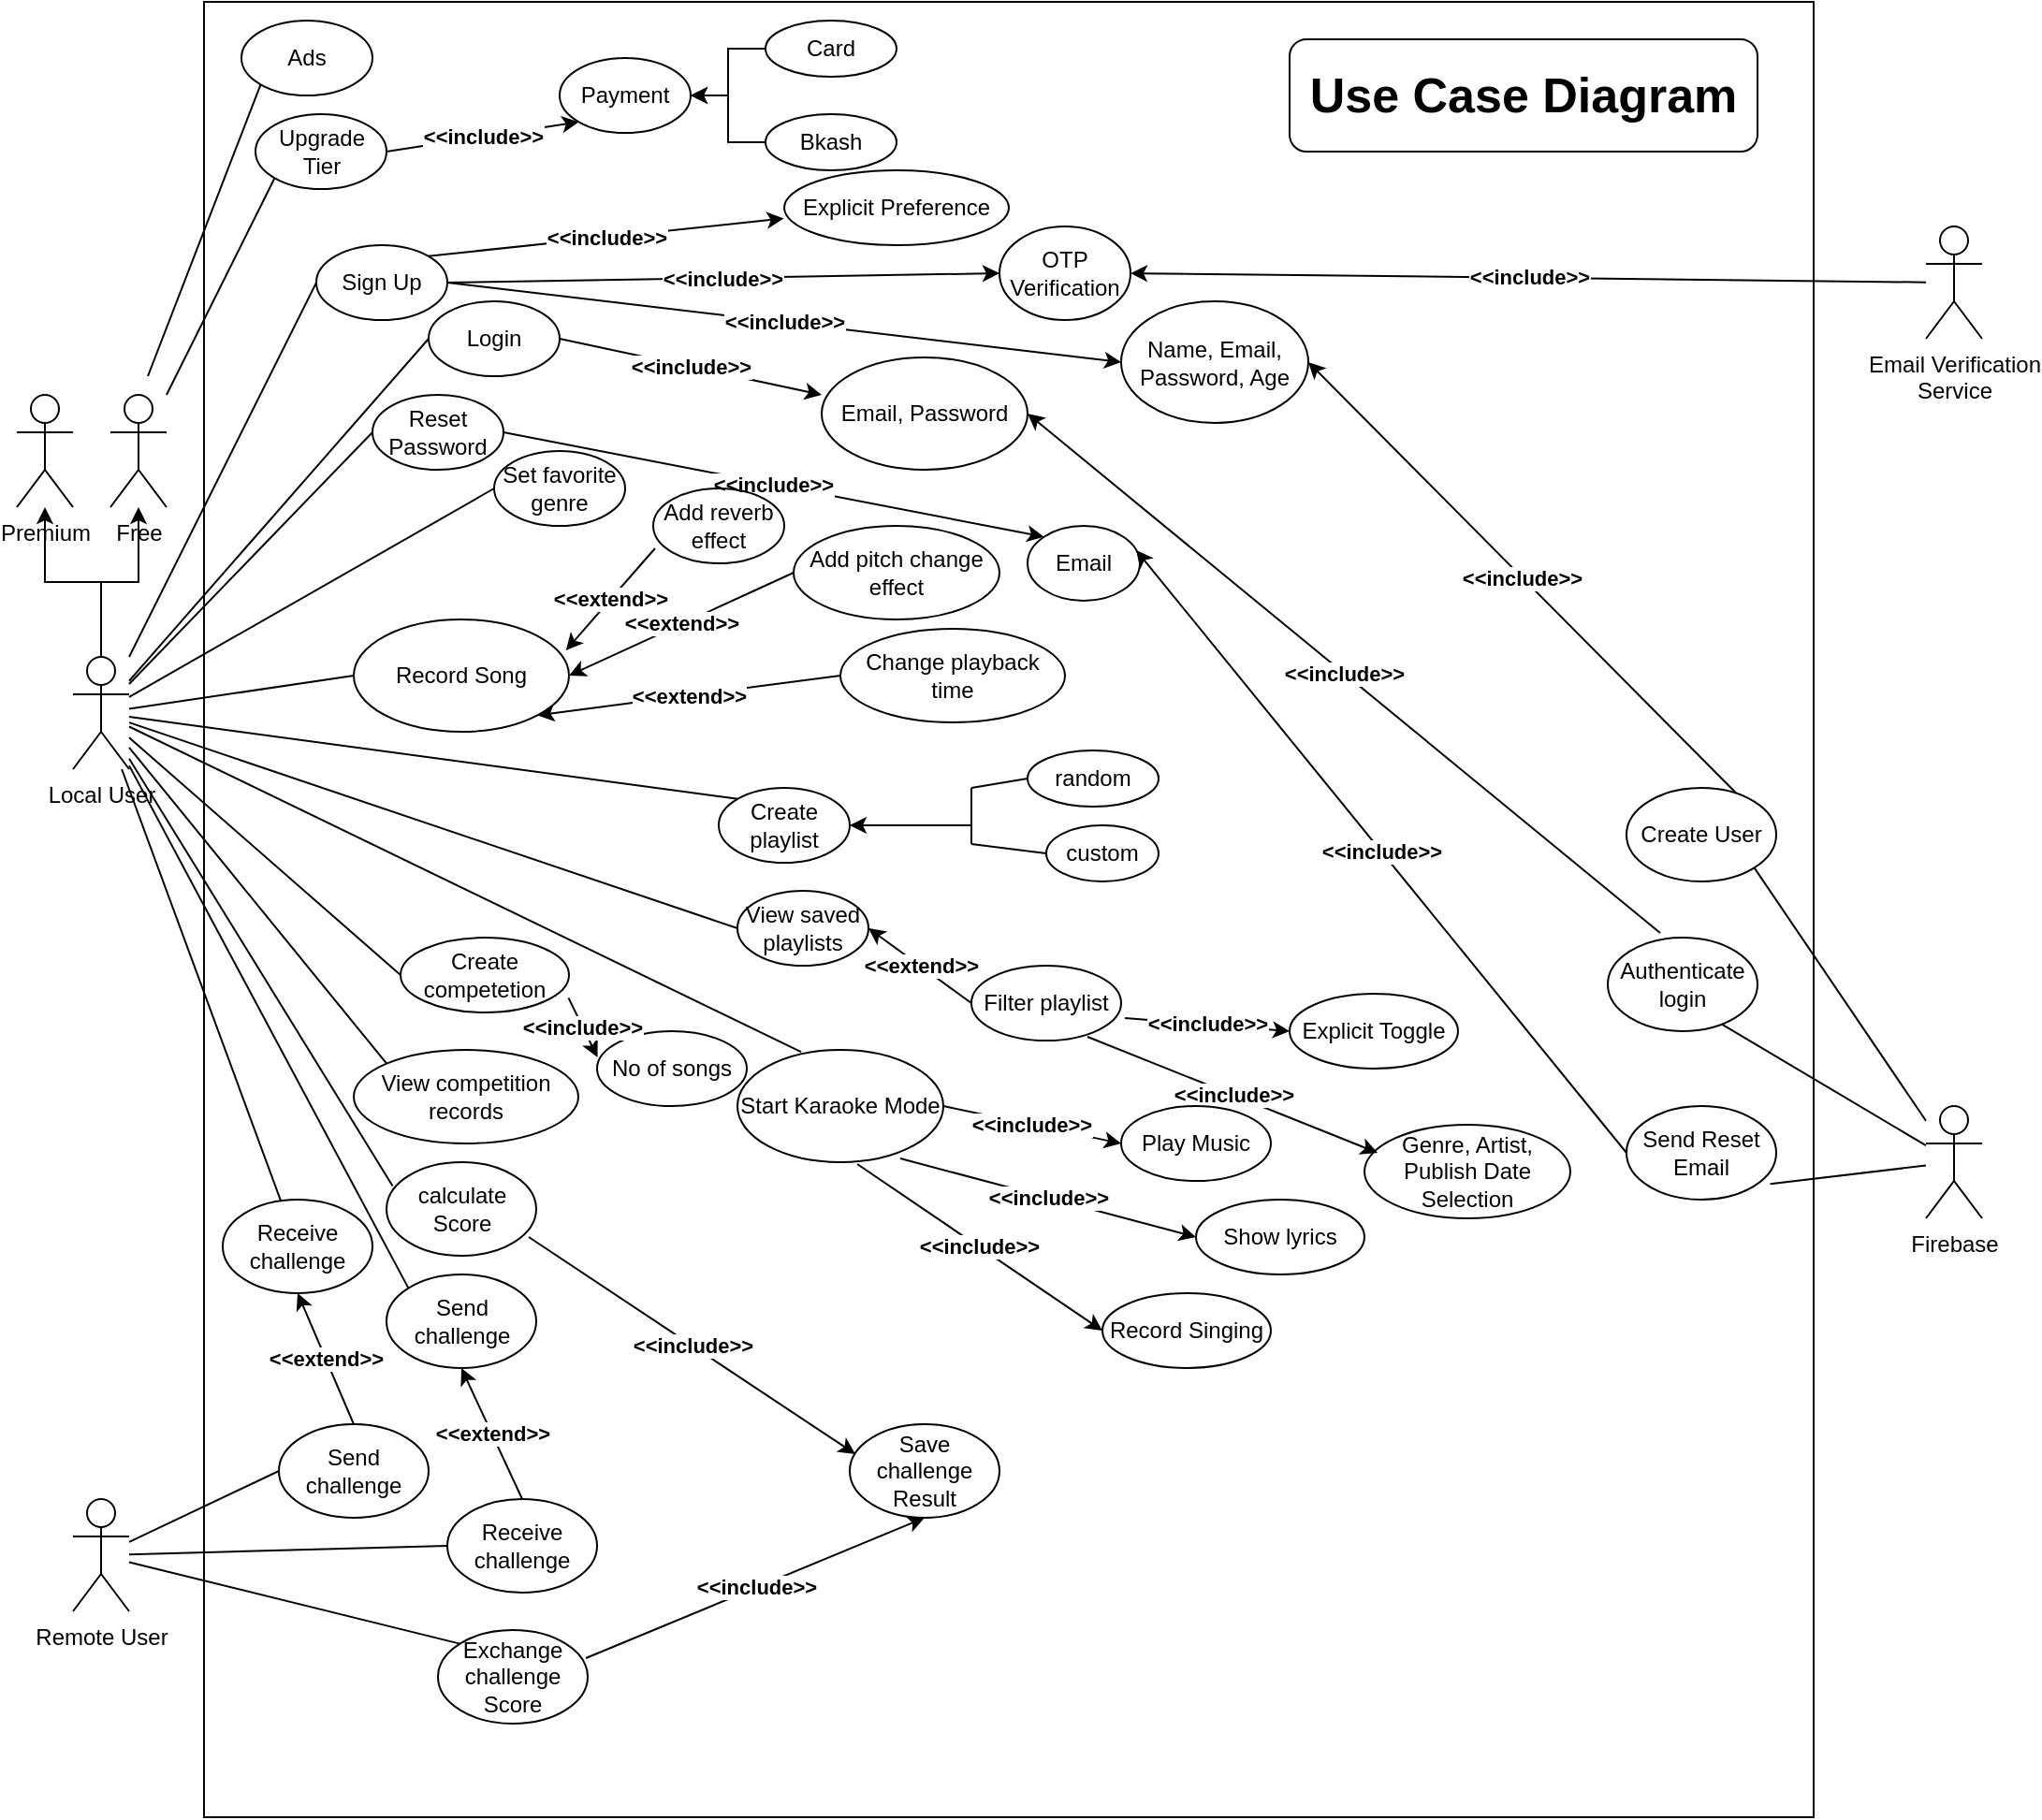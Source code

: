 <mxfile version="21.0.6" type="github">
  <diagram id="2ZfzH0S7zcMxqfZ5n5ro" name="Page-1">
    <mxGraphModel dx="2017" dy="1116" grid="1" gridSize="10" guides="1" tooltips="1" connect="1" arrows="1" fold="1" page="1" pageScale="1" pageWidth="1100" pageHeight="1100" math="0" shadow="0">
      <root>
        <mxCell id="0" />
        <mxCell id="1" parent="0" />
        <mxCell id="YbTaxgyRkn1RMPvg63sF-40" value="" style="rounded=0;whiteSpace=wrap;html=1;fillColor=none;" parent="1" vertex="1">
          <mxGeometry x="110" y="40" width="860" height="970" as="geometry" />
        </mxCell>
        <mxCell id="YbTaxgyRkn1RMPvg63sF-171" value="" style="edgeStyle=orthogonalEdgeStyle;rounded=0;orthogonalLoop=1;jettySize=auto;html=1;fontSize=20;endArrow=classic;endFill=1;" parent="1" source="YbTaxgyRkn1RMPvg63sF-2" target="YbTaxgyRkn1RMPvg63sF-170" edge="1">
          <mxGeometry relative="1" as="geometry" />
        </mxCell>
        <mxCell id="YbTaxgyRkn1RMPvg63sF-174" value="" style="edgeStyle=orthogonalEdgeStyle;rounded=0;orthogonalLoop=1;jettySize=auto;html=1;fontSize=20;endArrow=classic;endFill=1;" parent="1" source="YbTaxgyRkn1RMPvg63sF-2" target="YbTaxgyRkn1RMPvg63sF-173" edge="1">
          <mxGeometry relative="1" as="geometry" />
        </mxCell>
        <mxCell id="YbTaxgyRkn1RMPvg63sF-2" value="Local User" style="shape=umlActor;verticalLabelPosition=bottom;verticalAlign=top;html=1;outlineConnect=0;fillColor=none;" parent="1" vertex="1">
          <mxGeometry x="40" y="390" width="30" height="60" as="geometry" />
        </mxCell>
        <mxCell id="YbTaxgyRkn1RMPvg63sF-6" value="Reset Password" style="ellipse;whiteSpace=wrap;html=1;fillColor=none;" parent="1" vertex="1">
          <mxGeometry x="200" y="250" width="70" height="40" as="geometry" />
        </mxCell>
        <mxCell id="YbTaxgyRkn1RMPvg63sF-7" value="Login" style="ellipse;whiteSpace=wrap;html=1;fillColor=none;" parent="1" vertex="1">
          <mxGeometry x="230" y="200" width="70" height="40" as="geometry" />
        </mxCell>
        <mxCell id="YbTaxgyRkn1RMPvg63sF-8" value="Sign Up" style="ellipse;whiteSpace=wrap;html=1;fillColor=none;" parent="1" vertex="1">
          <mxGeometry x="170" y="170" width="70" height="40" as="geometry" />
        </mxCell>
        <mxCell id="YbTaxgyRkn1RMPvg63sF-9" value="Name, Email, Password, Age" style="ellipse;whiteSpace=wrap;html=1;fillColor=none;" parent="1" vertex="1">
          <mxGeometry x="600" y="200" width="100" height="65" as="geometry" />
        </mxCell>
        <mxCell id="YbTaxgyRkn1RMPvg63sF-10" value="Email, Password" style="ellipse;whiteSpace=wrap;html=1;fillColor=none;" parent="1" vertex="1">
          <mxGeometry x="440" y="230" width="110" height="60" as="geometry" />
        </mxCell>
        <object label="&amp;lt;&amp;lt;include&amp;gt;&amp;gt;" id="YbTaxgyRkn1RMPvg63sF-28">
          <mxCell style="endArrow=classic;html=1;rounded=0;exitX=1;exitY=0.5;exitDx=0;exitDy=0;entryX=0;entryY=0.5;entryDx=0;entryDy=0;fontStyle=1" parent="1" source="YbTaxgyRkn1RMPvg63sF-8" target="YbTaxgyRkn1RMPvg63sF-9" edge="1">
            <mxGeometry width="50" height="50" relative="1" as="geometry">
              <mxPoint x="340" y="340" as="sourcePoint" />
              <mxPoint x="390" y="290" as="targetPoint" />
            </mxGeometry>
          </mxCell>
        </object>
        <mxCell id="YbTaxgyRkn1RMPvg63sF-37" value="&amp;lt;&amp;lt;include&amp;gt;&amp;gt;" style="endArrow=classic;html=1;rounded=0;exitX=1;exitY=0.5;exitDx=0;exitDy=0;fontStyle=1;entryX=0;entryY=0.333;entryDx=0;entryDy=0;entryPerimeter=0;" parent="1" source="YbTaxgyRkn1RMPvg63sF-7" target="YbTaxgyRkn1RMPvg63sF-10" edge="1">
          <mxGeometry width="50" height="50" relative="1" as="geometry">
            <mxPoint x="260" y="280" as="sourcePoint" />
            <mxPoint x="430" y="330" as="targetPoint" />
          </mxGeometry>
        </mxCell>
        <mxCell id="YbTaxgyRkn1RMPvg63sF-38" value="&amp;lt;&amp;lt;include&amp;gt;&amp;gt;" style="endArrow=classic;html=1;rounded=0;exitX=1;exitY=0.5;exitDx=0;exitDy=0;entryX=0;entryY=0;entryDx=0;entryDy=0;fontStyle=1" parent="1" source="YbTaxgyRkn1RMPvg63sF-6" target="YbTaxgyRkn1RMPvg63sF-58" edge="1">
          <mxGeometry width="50" height="50" relative="1" as="geometry">
            <mxPoint x="270" y="290" as="sourcePoint" />
            <mxPoint x="470" y="364" as="targetPoint" />
          </mxGeometry>
        </mxCell>
        <mxCell id="YbTaxgyRkn1RMPvg63sF-41" value="Explicit Preference" style="ellipse;whiteSpace=wrap;html=1;fillColor=none;" parent="1" vertex="1">
          <mxGeometry x="420" y="130" width="120" height="40" as="geometry" />
        </mxCell>
        <object label="&amp;lt;&amp;lt;include&amp;gt;&amp;gt;" id="YbTaxgyRkn1RMPvg63sF-42">
          <mxCell style="endArrow=classic;html=1;rounded=0;exitX=1;exitY=0;exitDx=0;exitDy=0;entryX=-0.002;entryY=0.644;entryDx=0;entryDy=0;fontStyle=1;entryPerimeter=0;" parent="1" source="YbTaxgyRkn1RMPvg63sF-8" target="YbTaxgyRkn1RMPvg63sF-41" edge="1">
            <mxGeometry width="50" height="50" relative="1" as="geometry">
              <mxPoint x="260.0" y="280.0" as="sourcePoint" />
              <mxPoint x="470.0" y="280.0" as="targetPoint" />
            </mxGeometry>
          </mxCell>
        </object>
        <mxCell id="YbTaxgyRkn1RMPvg63sF-43" value="Set favorite genre" style="ellipse;whiteSpace=wrap;html=1;fillColor=none;" parent="1" vertex="1">
          <mxGeometry x="265" y="280" width="70" height="40" as="geometry" />
        </mxCell>
        <mxCell id="YbTaxgyRkn1RMPvg63sF-46" value="" style="endArrow=none;html=1;rounded=0;entryX=0;entryY=0.5;entryDx=0;entryDy=0;" parent="1" source="YbTaxgyRkn1RMPvg63sF-2" target="YbTaxgyRkn1RMPvg63sF-43" edge="1">
          <mxGeometry width="50" height="50" relative="1" as="geometry">
            <mxPoint x="380" y="660" as="sourcePoint" />
            <mxPoint x="430" y="610" as="targetPoint" />
          </mxGeometry>
        </mxCell>
        <mxCell id="YbTaxgyRkn1RMPvg63sF-47" value="" style="endArrow=none;html=1;rounded=0;entryX=0;entryY=0.5;entryDx=0;entryDy=0;" parent="1" source="YbTaxgyRkn1RMPvg63sF-2" target="YbTaxgyRkn1RMPvg63sF-6" edge="1">
          <mxGeometry width="50" height="50" relative="1" as="geometry">
            <mxPoint x="110" y="348.947" as="sourcePoint" />
            <mxPoint x="190.0" y="450.0" as="targetPoint" />
          </mxGeometry>
        </mxCell>
        <mxCell id="YbTaxgyRkn1RMPvg63sF-48" value="" style="endArrow=none;html=1;rounded=0;entryX=0;entryY=0.5;entryDx=0;entryDy=0;" parent="1" source="YbTaxgyRkn1RMPvg63sF-2" target="YbTaxgyRkn1RMPvg63sF-8" edge="1">
          <mxGeometry width="50" height="50" relative="1" as="geometry">
            <mxPoint x="120" y="358.947" as="sourcePoint" />
            <mxPoint x="200.0" y="460.0" as="targetPoint" />
          </mxGeometry>
        </mxCell>
        <mxCell id="YbTaxgyRkn1RMPvg63sF-49" value="" style="endArrow=none;html=1;rounded=0;entryX=0;entryY=0.5;entryDx=0;entryDy=0;" parent="1" source="YbTaxgyRkn1RMPvg63sF-2" target="YbTaxgyRkn1RMPvg63sF-7" edge="1">
          <mxGeometry width="50" height="50" relative="1" as="geometry">
            <mxPoint x="130" y="368.947" as="sourcePoint" />
            <mxPoint x="210.0" y="470.0" as="targetPoint" />
          </mxGeometry>
        </mxCell>
        <mxCell id="YbTaxgyRkn1RMPvg63sF-50" value="View saved playlists" style="ellipse;whiteSpace=wrap;html=1;fillColor=none;" parent="1" vertex="1">
          <mxGeometry x="395" y="515" width="70" height="40" as="geometry" />
        </mxCell>
        <mxCell id="YbTaxgyRkn1RMPvg63sF-51" value="View competition records" style="ellipse;whiteSpace=wrap;html=1;fillColor=none;" parent="1" vertex="1">
          <mxGeometry x="190" y="600" width="120" height="50" as="geometry" />
        </mxCell>
        <mxCell id="YbTaxgyRkn1RMPvg63sF-52" value="" style="endArrow=none;html=1;rounded=0;entryX=0;entryY=0.5;entryDx=0;entryDy=0;" parent="1" source="YbTaxgyRkn1RMPvg63sF-2" target="YbTaxgyRkn1RMPvg63sF-50" edge="1">
          <mxGeometry width="50" height="50" relative="1" as="geometry">
            <mxPoint x="110" y="337.5" as="sourcePoint" />
            <mxPoint x="255" y="410.0" as="targetPoint" />
          </mxGeometry>
        </mxCell>
        <mxCell id="YbTaxgyRkn1RMPvg63sF-53" value="" style="endArrow=none;html=1;rounded=0;entryX=0;entryY=0;entryDx=0;entryDy=0;" parent="1" source="YbTaxgyRkn1RMPvg63sF-2" target="YbTaxgyRkn1RMPvg63sF-51" edge="1">
          <mxGeometry width="50" height="50" relative="1" as="geometry">
            <mxPoint x="120" y="347.5" as="sourcePoint" />
            <mxPoint x="265" y="420.0" as="targetPoint" />
          </mxGeometry>
        </mxCell>
        <mxCell id="YbTaxgyRkn1RMPvg63sF-54" value="Create playlist" style="ellipse;whiteSpace=wrap;html=1;fillColor=none;" parent="1" vertex="1">
          <mxGeometry x="385" y="460" width="70" height="40" as="geometry" />
        </mxCell>
        <mxCell id="YbTaxgyRkn1RMPvg63sF-55" value="" style="endArrow=none;html=1;rounded=0;entryX=0;entryY=0;entryDx=0;entryDy=0;" parent="1" source="YbTaxgyRkn1RMPvg63sF-2" target="YbTaxgyRkn1RMPvg63sF-54" edge="1">
          <mxGeometry width="50" height="50" relative="1" as="geometry">
            <mxPoint x="380" y="660" as="sourcePoint" />
            <mxPoint x="430" y="610" as="targetPoint" />
          </mxGeometry>
        </mxCell>
        <mxCell id="YbTaxgyRkn1RMPvg63sF-56" value="Create competetion" style="ellipse;whiteSpace=wrap;html=1;fillColor=none;" parent="1" vertex="1">
          <mxGeometry x="215" y="540" width="90" height="40" as="geometry" />
        </mxCell>
        <mxCell id="YbTaxgyRkn1RMPvg63sF-57" value="" style="endArrow=none;html=1;rounded=0;entryX=0;entryY=0.5;entryDx=0;entryDy=0;" parent="1" source="YbTaxgyRkn1RMPvg63sF-2" target="YbTaxgyRkn1RMPvg63sF-56" edge="1">
          <mxGeometry width="50" height="50" relative="1" as="geometry">
            <mxPoint x="109.082" y="360.0" as="sourcePoint" />
            <mxPoint x="210.0" y="575.0" as="targetPoint" />
          </mxGeometry>
        </mxCell>
        <mxCell id="YbTaxgyRkn1RMPvg63sF-58" value="Email" style="ellipse;whiteSpace=wrap;html=1;fillColor=none;" parent="1" vertex="1">
          <mxGeometry x="550" y="320" width="60" height="40" as="geometry" />
        </mxCell>
        <mxCell id="YbTaxgyRkn1RMPvg63sF-59" value="OTP Verification" style="ellipse;whiteSpace=wrap;html=1;fillColor=none;" parent="1" vertex="1">
          <mxGeometry x="535" y="160" width="70" height="50" as="geometry" />
        </mxCell>
        <object label="&amp;lt;&amp;lt;include&amp;gt;&amp;gt;" id="YbTaxgyRkn1RMPvg63sF-60">
          <mxCell style="endArrow=classic;html=1;rounded=0;exitX=1;exitY=0.5;exitDx=0;exitDy=0;entryX=0;entryY=0.5;entryDx=0;entryDy=0;fontStyle=1" parent="1" source="YbTaxgyRkn1RMPvg63sF-8" target="YbTaxgyRkn1RMPvg63sF-59" edge="1">
            <mxGeometry width="50" height="50" relative="1" as="geometry">
              <mxPoint x="210" y="250.0" as="sourcePoint" />
              <mxPoint x="360.0" y="297.5" as="targetPoint" />
            </mxGeometry>
          </mxCell>
        </object>
        <mxCell id="YbTaxgyRkn1RMPvg63sF-62" value="Email Verification&lt;br&gt;Service" style="shape=umlActor;verticalLabelPosition=bottom;verticalAlign=top;html=1;outlineConnect=0;fillColor=none;" parent="1" vertex="1">
          <mxGeometry x="1030" y="160" width="30" height="60" as="geometry" />
        </mxCell>
        <object label="&amp;lt;&amp;lt;include&amp;gt;&amp;gt;" id="YbTaxgyRkn1RMPvg63sF-65">
          <mxCell style="endArrow=classic;html=1;rounded=0;entryX=1;entryY=0.5;entryDx=0;entryDy=0;fontStyle=1" parent="1" source="YbTaxgyRkn1RMPvg63sF-62" target="YbTaxgyRkn1RMPvg63sF-59" edge="1">
            <mxGeometry width="50" height="50" relative="1" as="geometry">
              <mxPoint x="510" y="135.0" as="sourcePoint" />
              <mxPoint x="660.0" y="182.5" as="targetPoint" />
            </mxGeometry>
          </mxCell>
        </object>
        <mxCell id="YbTaxgyRkn1RMPvg63sF-70" value="Remote User" style="shape=umlActor;verticalLabelPosition=bottom;verticalAlign=top;html=1;outlineConnect=0;fillColor=none;" parent="1" vertex="1">
          <mxGeometry x="40" y="840" width="30" height="60" as="geometry" />
        </mxCell>
        <mxCell id="YbTaxgyRkn1RMPvg63sF-71" value="random" style="ellipse;whiteSpace=wrap;html=1;fillColor=none;" parent="1" vertex="1">
          <mxGeometry x="550" y="440" width="70" height="30" as="geometry" />
        </mxCell>
        <mxCell id="YbTaxgyRkn1RMPvg63sF-73" value="No of songs" style="ellipse;whiteSpace=wrap;html=1;fillColor=none;" parent="1" vertex="1">
          <mxGeometry x="320" y="590" width="80" height="40" as="geometry" />
        </mxCell>
        <mxCell id="YbTaxgyRkn1RMPvg63sF-74" value="&amp;lt;&amp;lt;include&amp;gt;&amp;gt;" style="endArrow=classic;html=1;rounded=0;exitX=0.997;exitY=0.804;exitDx=0;exitDy=0;entryX=0.003;entryY=0.35;entryDx=0;entryDy=0;fontStyle=1;exitPerimeter=0;entryPerimeter=0;" parent="1" source="YbTaxgyRkn1RMPvg63sF-56" target="YbTaxgyRkn1RMPvg63sF-73" edge="1">
          <mxGeometry width="50" height="50" relative="1" as="geometry">
            <mxPoint x="274.711" y="540.002" as="sourcePoint" />
            <mxPoint x="375.28" y="565.68" as="targetPoint" />
          </mxGeometry>
        </mxCell>
        <mxCell id="YbTaxgyRkn1RMPvg63sF-75" value="Filter playlist" style="ellipse;whiteSpace=wrap;html=1;fillColor=none;" parent="1" vertex="1">
          <mxGeometry x="520" y="555" width="80" height="40" as="geometry" />
        </mxCell>
        <mxCell id="YbTaxgyRkn1RMPvg63sF-76" value="&amp;lt;&amp;lt;extend&amp;gt;&amp;gt;" style="endArrow=classic;html=1;rounded=0;exitX=0;exitY=0.5;exitDx=0;exitDy=0;entryX=1;entryY=0.5;entryDx=0;entryDy=0;fontStyle=1" parent="1" source="YbTaxgyRkn1RMPvg63sF-75" target="YbTaxgyRkn1RMPvg63sF-50" edge="1">
          <mxGeometry width="50" height="50" relative="1" as="geometry">
            <mxPoint x="390.001" y="444.322" as="sourcePoint" />
            <mxPoint x="490.57" y="470.0" as="targetPoint" />
          </mxGeometry>
        </mxCell>
        <mxCell id="YbTaxgyRkn1RMPvg63sF-77" value="Send challenge" style="ellipse;whiteSpace=wrap;html=1;fillColor=none;" parent="1" vertex="1">
          <mxGeometry x="150" y="800" width="80" height="50" as="geometry" />
        </mxCell>
        <mxCell id="YbTaxgyRkn1RMPvg63sF-78" value="Receive challenge" style="ellipse;whiteSpace=wrap;html=1;fillColor=none;" parent="1" vertex="1">
          <mxGeometry x="240" y="840" width="80" height="50" as="geometry" />
        </mxCell>
        <mxCell id="YbTaxgyRkn1RMPvg63sF-79" value="Receive challenge" style="ellipse;whiteSpace=wrap;html=1;fillColor=none;" parent="1" vertex="1">
          <mxGeometry x="120" y="680" width="80" height="50" as="geometry" />
        </mxCell>
        <mxCell id="YbTaxgyRkn1RMPvg63sF-80" value="Send challenge" style="ellipse;whiteSpace=wrap;html=1;fillColor=none;" parent="1" vertex="1">
          <mxGeometry x="207.5" y="720" width="80" height="50" as="geometry" />
        </mxCell>
        <mxCell id="YbTaxgyRkn1RMPvg63sF-82" value="" style="endArrow=none;html=1;rounded=0;entryX=0;entryY=0;entryDx=0;entryDy=0;" parent="1" source="YbTaxgyRkn1RMPvg63sF-2" target="YbTaxgyRkn1RMPvg63sF-80" edge="1">
          <mxGeometry width="50" height="50" relative="1" as="geometry">
            <mxPoint x="40" y="429.997" as="sourcePoint" />
            <mxPoint x="205" y="640.83" as="targetPoint" />
          </mxGeometry>
        </mxCell>
        <mxCell id="YbTaxgyRkn1RMPvg63sF-83" value="" style="endArrow=none;html=1;rounded=0;" parent="1" source="YbTaxgyRkn1RMPvg63sF-2" target="YbTaxgyRkn1RMPvg63sF-79" edge="1">
          <mxGeometry width="50" height="50" relative="1" as="geometry">
            <mxPoint x="90" y="399.167" as="sourcePoint" />
            <mxPoint x="255" y="610" as="targetPoint" />
          </mxGeometry>
        </mxCell>
        <mxCell id="YbTaxgyRkn1RMPvg63sF-84" value="" style="endArrow=none;html=1;rounded=0;entryX=0;entryY=0.5;entryDx=0;entryDy=0;" parent="1" source="YbTaxgyRkn1RMPvg63sF-70" target="YbTaxgyRkn1RMPvg63sF-78" edge="1">
          <mxGeometry width="50" height="50" relative="1" as="geometry">
            <mxPoint x="100" y="289.167" as="sourcePoint" />
            <mxPoint x="265" y="500" as="targetPoint" />
          </mxGeometry>
        </mxCell>
        <mxCell id="YbTaxgyRkn1RMPvg63sF-85" value="" style="endArrow=none;html=1;rounded=0;entryX=0;entryY=0.5;entryDx=0;entryDy=0;" parent="1" source="YbTaxgyRkn1RMPvg63sF-70" target="YbTaxgyRkn1RMPvg63sF-77" edge="1">
          <mxGeometry width="50" height="50" relative="1" as="geometry">
            <mxPoint x="80" y="669.318" as="sourcePoint" />
            <mxPoint x="175" y="665" as="targetPoint" />
          </mxGeometry>
        </mxCell>
        <mxCell id="YbTaxgyRkn1RMPvg63sF-88" value="Firebase" style="shape=umlActor;verticalLabelPosition=bottom;verticalAlign=top;html=1;outlineConnect=0;fillColor=none;" parent="1" vertex="1">
          <mxGeometry x="1030" y="630" width="30" height="60" as="geometry" />
        </mxCell>
        <mxCell id="YbTaxgyRkn1RMPvg63sF-91" value="calculate Score" style="ellipse;whiteSpace=wrap;html=1;fillColor=none;" parent="1" vertex="1">
          <mxGeometry x="207.5" y="660" width="80" height="50" as="geometry" />
        </mxCell>
        <mxCell id="YbTaxgyRkn1RMPvg63sF-93" value="" style="endArrow=none;html=1;rounded=0;exitX=0.041;exitY=0.255;exitDx=0;exitDy=0;exitPerimeter=0;" parent="1" source="YbTaxgyRkn1RMPvg63sF-91" target="YbTaxgyRkn1RMPvg63sF-2" edge="1">
          <mxGeometry width="50" height="50" relative="1" as="geometry">
            <mxPoint x="390" y="710" as="sourcePoint" />
            <mxPoint x="440" y="660" as="targetPoint" />
          </mxGeometry>
        </mxCell>
        <mxCell id="YbTaxgyRkn1RMPvg63sF-94" value="Exchange challenge Score" style="ellipse;whiteSpace=wrap;html=1;fillColor=none;" parent="1" vertex="1">
          <mxGeometry x="235" y="910" width="80" height="50" as="geometry" />
        </mxCell>
        <mxCell id="YbTaxgyRkn1RMPvg63sF-95" value="" style="endArrow=none;html=1;rounded=0;entryX=0;entryY=0;entryDx=0;entryDy=0;" parent="1" source="YbTaxgyRkn1RMPvg63sF-70" target="YbTaxgyRkn1RMPvg63sF-94" edge="1">
          <mxGeometry width="50" height="50" relative="1" as="geometry">
            <mxPoint x="80" y="679.667" as="sourcePoint" />
            <mxPoint x="290.0" y="815" as="targetPoint" />
          </mxGeometry>
        </mxCell>
        <mxCell id="YbTaxgyRkn1RMPvg63sF-96" value="Authenticate login" style="ellipse;whiteSpace=wrap;html=1;fillColor=none;" parent="1" vertex="1">
          <mxGeometry x="860" y="540" width="80" height="50" as="geometry" />
        </mxCell>
        <mxCell id="YbTaxgyRkn1RMPvg63sF-97" value="&amp;lt;&amp;lt;include&amp;gt;&amp;gt;" style="endArrow=classic;html=1;rounded=0;entryX=1;entryY=0.5;entryDx=0;entryDy=0;exitX=0.35;exitY=-0.051;exitDx=0;exitDy=0;exitPerimeter=0;fontStyle=1;endFill=1;" parent="1" source="YbTaxgyRkn1RMPvg63sF-96" target="YbTaxgyRkn1RMPvg63sF-10" edge="1">
          <mxGeometry width="50" height="50" relative="1" as="geometry">
            <mxPoint x="390" y="710" as="sourcePoint" />
            <mxPoint x="440" y="660" as="targetPoint" />
          </mxGeometry>
        </mxCell>
        <mxCell id="YbTaxgyRkn1RMPvg63sF-98" value="" style="endArrow=none;html=1;rounded=0;entryX=0.762;entryY=0.926;entryDx=0;entryDy=0;entryPerimeter=0;" parent="1" source="YbTaxgyRkn1RMPvg63sF-88" target="YbTaxgyRkn1RMPvg63sF-96" edge="1">
          <mxGeometry width="50" height="50" relative="1" as="geometry">
            <mxPoint x="390" y="590" as="sourcePoint" />
            <mxPoint x="440" y="540" as="targetPoint" />
          </mxGeometry>
        </mxCell>
        <mxCell id="YbTaxgyRkn1RMPvg63sF-99" value="Create User" style="ellipse;whiteSpace=wrap;html=1;fillColor=none;" parent="1" vertex="1">
          <mxGeometry x="870" y="460" width="80" height="50" as="geometry" />
        </mxCell>
        <mxCell id="YbTaxgyRkn1RMPvg63sF-100" value="" style="endArrow=none;html=1;rounded=0;entryX=1;entryY=1;entryDx=0;entryDy=0;" parent="1" source="YbTaxgyRkn1RMPvg63sF-88" target="YbTaxgyRkn1RMPvg63sF-99" edge="1">
          <mxGeometry width="50" height="50" relative="1" as="geometry">
            <mxPoint x="390" y="590" as="sourcePoint" />
            <mxPoint x="440" y="540" as="targetPoint" />
          </mxGeometry>
        </mxCell>
        <mxCell id="YbTaxgyRkn1RMPvg63sF-101" value="&amp;lt;&amp;lt;include&amp;gt;&amp;gt;" style="endArrow=classic;html=1;rounded=0;exitX=0.732;exitY=0.055;exitDx=0;exitDy=0;entryX=1;entryY=0.5;entryDx=0;entryDy=0;exitPerimeter=0;fontStyle=1" parent="1" source="YbTaxgyRkn1RMPvg63sF-99" target="YbTaxgyRkn1RMPvg63sF-9" edge="1">
          <mxGeometry width="50" height="50" relative="1" as="geometry">
            <mxPoint x="390" y="710" as="sourcePoint" />
            <mxPoint x="440" y="660" as="targetPoint" />
          </mxGeometry>
        </mxCell>
        <mxCell id="YbTaxgyRkn1RMPvg63sF-102" value="Send Reset Email" style="ellipse;whiteSpace=wrap;html=1;fillColor=none;" parent="1" vertex="1">
          <mxGeometry x="870" y="630" width="80" height="50" as="geometry" />
        </mxCell>
        <mxCell id="YbTaxgyRkn1RMPvg63sF-103" value="" style="endArrow=none;html=1;rounded=0;entryX=0.96;entryY=0.832;entryDx=0;entryDy=0;entryPerimeter=0;" parent="1" source="YbTaxgyRkn1RMPvg63sF-88" target="YbTaxgyRkn1RMPvg63sF-102" edge="1">
          <mxGeometry width="50" height="50" relative="1" as="geometry">
            <mxPoint x="390" y="590" as="sourcePoint" />
            <mxPoint x="440" y="540" as="targetPoint" />
          </mxGeometry>
        </mxCell>
        <mxCell id="YbTaxgyRkn1RMPvg63sF-104" value="&amp;lt;&amp;lt;include&amp;gt;&amp;gt;" style="endArrow=classic;html=1;rounded=0;entryX=0.967;entryY=0.325;entryDx=0;entryDy=0;exitX=0;exitY=0.5;exitDx=0;exitDy=0;fontStyle=1;endFill=1;entryPerimeter=0;" parent="1" source="YbTaxgyRkn1RMPvg63sF-102" target="YbTaxgyRkn1RMPvg63sF-58" edge="1">
          <mxGeometry width="50" height="50" relative="1" as="geometry">
            <mxPoint x="898" y="547.45" as="sourcePoint" />
            <mxPoint x="520" y="370" as="targetPoint" />
          </mxGeometry>
        </mxCell>
        <mxCell id="YbTaxgyRkn1RMPvg63sF-106" value="Save challenge Result" style="ellipse;whiteSpace=wrap;html=1;fillColor=none;" parent="1" vertex="1">
          <mxGeometry x="455" y="800" width="80" height="50" as="geometry" />
        </mxCell>
        <mxCell id="YbTaxgyRkn1RMPvg63sF-113" value="&amp;lt;&amp;lt;include&amp;gt;&amp;gt;" style="endArrow=classic;html=1;rounded=0;exitX=0.95;exitY=0.8;exitDx=0;exitDy=0;entryX=0.038;entryY=0.32;entryDx=0;entryDy=0;fontStyle=1;exitPerimeter=0;entryPerimeter=0;" parent="1" source="YbTaxgyRkn1RMPvg63sF-91" target="YbTaxgyRkn1RMPvg63sF-106" edge="1">
          <mxGeometry width="50" height="50" relative="1" as="geometry">
            <mxPoint x="290" y="741.16" as="sourcePoint" />
            <mxPoint x="470.66" y="880" as="targetPoint" />
          </mxGeometry>
        </mxCell>
        <mxCell id="YbTaxgyRkn1RMPvg63sF-116" value="&amp;lt;&amp;lt;include&amp;gt;&amp;gt;" style="endArrow=classic;html=1;rounded=0;exitX=0.988;exitY=0.3;exitDx=0;exitDy=0;entryX=0.5;entryY=1;entryDx=0;entryDy=0;fontStyle=1;exitPerimeter=0;" parent="1" source="YbTaxgyRkn1RMPvg63sF-94" target="YbTaxgyRkn1RMPvg63sF-106" edge="1">
          <mxGeometry width="50" height="50" relative="1" as="geometry">
            <mxPoint x="427.96" y="777" as="sourcePoint" />
            <mxPoint x="460.0" y="813" as="targetPoint" />
          </mxGeometry>
        </mxCell>
        <mxCell id="YbTaxgyRkn1RMPvg63sF-117" value="&amp;lt;&amp;lt;extend&amp;gt;&amp;gt;" style="endArrow=classic;html=1;rounded=0;exitX=0.5;exitY=0;exitDx=0;exitDy=0;entryX=0.5;entryY=1;entryDx=0;entryDy=0;fontStyle=1" parent="1" source="YbTaxgyRkn1RMPvg63sF-78" target="YbTaxgyRkn1RMPvg63sF-80" edge="1">
          <mxGeometry width="50" height="50" relative="1" as="geometry">
            <mxPoint x="490" y="780" as="sourcePoint" />
            <mxPoint x="400" y="750" as="targetPoint" />
          </mxGeometry>
        </mxCell>
        <mxCell id="YbTaxgyRkn1RMPvg63sF-118" value="&amp;lt;&amp;lt;extend&amp;gt;&amp;gt;" style="endArrow=classic;html=1;rounded=0;exitX=0.5;exitY=0;exitDx=0;exitDy=0;entryX=0.5;entryY=1;entryDx=0;entryDy=0;fontStyle=1" parent="1" source="YbTaxgyRkn1RMPvg63sF-77" target="YbTaxgyRkn1RMPvg63sF-79" edge="1">
          <mxGeometry width="50" height="50" relative="1" as="geometry">
            <mxPoint x="310" y="620" as="sourcePoint" />
            <mxPoint x="325" y="680" as="targetPoint" />
          </mxGeometry>
        </mxCell>
        <mxCell id="YbTaxgyRkn1RMPvg63sF-119" value="Genre, Artist, Publish Date Selection" style="ellipse;whiteSpace=wrap;html=1;fillColor=none;" parent="1" vertex="1">
          <mxGeometry x="730" y="640" width="110" height="50" as="geometry" />
        </mxCell>
        <mxCell id="YbTaxgyRkn1RMPvg63sF-120" value="&amp;lt;&amp;lt;include&amp;gt;&amp;gt;" style="endArrow=classic;html=1;rounded=0;entryX=0.064;entryY=0.3;entryDx=0;entryDy=0;exitX=0.775;exitY=0.95;exitDx=0;exitDy=0;fontStyle=1;endFill=1;entryPerimeter=0;exitPerimeter=0;" parent="1" source="YbTaxgyRkn1RMPvg63sF-75" target="YbTaxgyRkn1RMPvg63sF-119" edge="1">
          <mxGeometry width="50" height="50" relative="1" as="geometry">
            <mxPoint x="880" y="665" as="sourcePoint" />
            <mxPoint x="548.02" y="443" as="targetPoint" />
          </mxGeometry>
        </mxCell>
        <mxCell id="YbTaxgyRkn1RMPvg63sF-123" value="Record Song" style="ellipse;whiteSpace=wrap;html=1;fillColor=none;" parent="1" vertex="1">
          <mxGeometry x="190" y="370" width="115" height="60" as="geometry" />
        </mxCell>
        <mxCell id="YbTaxgyRkn1RMPvg63sF-124" value="" style="endArrow=none;html=1;rounded=0;entryX=0;entryY=0.5;entryDx=0;entryDy=0;" parent="1" source="YbTaxgyRkn1RMPvg63sF-2" target="YbTaxgyRkn1RMPvg63sF-123" edge="1">
          <mxGeometry width="50" height="50" relative="1" as="geometry">
            <mxPoint x="80" y="421.429" as="sourcePoint" />
            <mxPoint x="275" y="310" as="targetPoint" />
          </mxGeometry>
        </mxCell>
        <mxCell id="YbTaxgyRkn1RMPvg63sF-127" value="Add reverb effect" style="ellipse;whiteSpace=wrap;html=1;fillColor=none;" parent="1" vertex="1">
          <mxGeometry x="350" y="300" width="70" height="40" as="geometry" />
        </mxCell>
        <mxCell id="YbTaxgyRkn1RMPvg63sF-128" value="Add pitch change effect" style="ellipse;whiteSpace=wrap;html=1;fillColor=none;" parent="1" vertex="1">
          <mxGeometry x="425" y="320" width="110" height="50" as="geometry" />
        </mxCell>
        <mxCell id="YbTaxgyRkn1RMPvg63sF-129" value="Change playback time" style="ellipse;whiteSpace=wrap;html=1;fillColor=none;" parent="1" vertex="1">
          <mxGeometry x="450" y="375" width="120" height="50" as="geometry" />
        </mxCell>
        <mxCell id="YbTaxgyRkn1RMPvg63sF-131" value="&amp;lt;&amp;lt;extend&amp;gt;&amp;gt;" style="endArrow=classic;html=1;rounded=0;exitX=0.014;exitY=0.8;exitDx=0;exitDy=0;entryX=0.986;entryY=0.275;entryDx=0;entryDy=0;fontStyle=1;exitPerimeter=0;entryPerimeter=0;" parent="1" source="YbTaxgyRkn1RMPvg63sF-127" target="YbTaxgyRkn1RMPvg63sF-123" edge="1">
          <mxGeometry width="50" height="50" relative="1" as="geometry">
            <mxPoint x="410" y="410" as="sourcePoint" />
            <mxPoint x="320" y="380" as="targetPoint" />
          </mxGeometry>
        </mxCell>
        <mxCell id="YbTaxgyRkn1RMPvg63sF-132" value="&amp;lt;&amp;lt;extend&amp;gt;&amp;gt;" style="endArrow=classic;html=1;rounded=0;exitX=0;exitY=0.5;exitDx=0;exitDy=0;entryX=1;entryY=0.5;entryDx=0;entryDy=0;fontStyle=1" parent="1" source="YbTaxgyRkn1RMPvg63sF-128" target="YbTaxgyRkn1RMPvg63sF-123" edge="1">
          <mxGeometry width="50" height="50" relative="1" as="geometry">
            <mxPoint x="420" y="420" as="sourcePoint" />
            <mxPoint x="330" y="390" as="targetPoint" />
          </mxGeometry>
        </mxCell>
        <mxCell id="YbTaxgyRkn1RMPvg63sF-133" value="&amp;lt;&amp;lt;extend&amp;gt;&amp;gt;" style="endArrow=classic;html=1;rounded=0;exitX=0;exitY=0.5;exitDx=0;exitDy=0;entryX=1;entryY=1;entryDx=0;entryDy=0;fontStyle=1" parent="1" source="YbTaxgyRkn1RMPvg63sF-129" target="YbTaxgyRkn1RMPvg63sF-123" edge="1">
          <mxGeometry width="50" height="50" relative="1" as="geometry">
            <mxPoint x="430" y="430" as="sourcePoint" />
            <mxPoint x="340" y="400" as="targetPoint" />
          </mxGeometry>
        </mxCell>
        <mxCell id="YbTaxgyRkn1RMPvg63sF-134" value="Start Karaoke Mode" style="ellipse;whiteSpace=wrap;html=1;fillColor=none;" parent="1" vertex="1">
          <mxGeometry x="395" y="600" width="110" height="60" as="geometry" />
        </mxCell>
        <mxCell id="YbTaxgyRkn1RMPvg63sF-135" value="" style="endArrow=none;html=1;rounded=0;entryX=0.309;entryY=0.017;entryDx=0;entryDy=0;entryPerimeter=0;" parent="1" source="YbTaxgyRkn1RMPvg63sF-2" target="YbTaxgyRkn1RMPvg63sF-134" edge="1">
          <mxGeometry width="50" height="50" relative="1" as="geometry">
            <mxPoint x="80" y="443.125" as="sourcePoint" />
            <mxPoint x="225" y="570" as="targetPoint" />
          </mxGeometry>
        </mxCell>
        <mxCell id="YbTaxgyRkn1RMPvg63sF-137" value="Play Music" style="ellipse;whiteSpace=wrap;html=1;fillColor=none;" parent="1" vertex="1">
          <mxGeometry x="600" y="630" width="80" height="40" as="geometry" />
        </mxCell>
        <mxCell id="YbTaxgyRkn1RMPvg63sF-138" value="Show lyrics" style="ellipse;whiteSpace=wrap;html=1;fillColor=none;" parent="1" vertex="1">
          <mxGeometry x="640" y="680" width="90" height="40" as="geometry" />
        </mxCell>
        <mxCell id="YbTaxgyRkn1RMPvg63sF-139" value="&amp;lt;&amp;lt;include&amp;gt;&amp;gt;" style="endArrow=classic;html=1;rounded=0;exitX=1;exitY=0.5;exitDx=0;exitDy=0;entryX=0;entryY=0.5;entryDx=0;entryDy=0;fontStyle=1;" parent="1" source="YbTaxgyRkn1RMPvg63sF-134" target="YbTaxgyRkn1RMPvg63sF-137" edge="1">
          <mxGeometry width="50" height="50" relative="1" as="geometry">
            <mxPoint x="314.73" y="582.16" as="sourcePoint" />
            <mxPoint x="415.39" y="741" as="targetPoint" />
          </mxGeometry>
        </mxCell>
        <mxCell id="YbTaxgyRkn1RMPvg63sF-140" value="&amp;lt;&amp;lt;include&amp;gt;&amp;gt;" style="endArrow=classic;html=1;rounded=0;exitX=0.791;exitY=0.967;exitDx=0;exitDy=0;entryX=0;entryY=0.5;entryDx=0;entryDy=0;fontStyle=1;exitPerimeter=0;" parent="1" source="YbTaxgyRkn1RMPvg63sF-134" target="YbTaxgyRkn1RMPvg63sF-138" edge="1">
          <mxGeometry width="50" height="50" relative="1" as="geometry">
            <mxPoint x="324.73" y="592.16" as="sourcePoint" />
            <mxPoint x="425.39" y="751" as="targetPoint" />
          </mxGeometry>
        </mxCell>
        <mxCell id="YbTaxgyRkn1RMPvg63sF-141" value="Record Singing" style="ellipse;whiteSpace=wrap;html=1;fillColor=none;" parent="1" vertex="1">
          <mxGeometry x="590" y="730" width="90" height="40" as="geometry" />
        </mxCell>
        <mxCell id="YbTaxgyRkn1RMPvg63sF-142" value="&amp;lt;&amp;lt;include&amp;gt;&amp;gt;" style="endArrow=classic;html=1;rounded=0;exitX=0.582;exitY=1.017;exitDx=0;exitDy=0;entryX=0;entryY=0.5;entryDx=0;entryDy=0;fontStyle=1;exitPerimeter=0;" parent="1" source="YbTaxgyRkn1RMPvg63sF-134" target="YbTaxgyRkn1RMPvg63sF-141" edge="1">
          <mxGeometry width="50" height="50" relative="1" as="geometry">
            <mxPoint x="492.01" y="668.02" as="sourcePoint" />
            <mxPoint x="650" y="710" as="targetPoint" />
          </mxGeometry>
        </mxCell>
        <mxCell id="YbTaxgyRkn1RMPvg63sF-143" value="Explicit Toggle" style="ellipse;whiteSpace=wrap;html=1;fillColor=none;" parent="1" vertex="1">
          <mxGeometry x="690" y="570" width="90" height="40" as="geometry" />
        </mxCell>
        <mxCell id="YbTaxgyRkn1RMPvg63sF-144" value="&amp;lt;&amp;lt;include&amp;gt;&amp;gt;" style="endArrow=classic;html=1;rounded=0;entryX=0;entryY=0.5;entryDx=0;entryDy=0;exitX=1.025;exitY=0.7;exitDx=0;exitDy=0;fontStyle=1;endFill=1;exitPerimeter=0;" parent="1" source="YbTaxgyRkn1RMPvg63sF-75" target="YbTaxgyRkn1RMPvg63sF-143" edge="1">
          <mxGeometry width="50" height="50" relative="1" as="geometry">
            <mxPoint x="632" y="603" as="sourcePoint" />
            <mxPoint x="737.04" y="651" as="targetPoint" />
          </mxGeometry>
        </mxCell>
        <mxCell id="YbTaxgyRkn1RMPvg63sF-147" value="&lt;font style=&quot;font-size: 26px&quot;&gt;&lt;b&gt;Use Case Diagram&lt;br&gt;&lt;/b&gt;&lt;/font&gt;" style="rounded=1;whiteSpace=wrap;html=1;fillColor=none;" parent="1" vertex="1">
          <mxGeometry x="690" y="60" width="250" height="60" as="geometry" />
        </mxCell>
        <mxCell id="YbTaxgyRkn1RMPvg63sF-148" value="custom" style="ellipse;whiteSpace=wrap;html=1;fillColor=none;" parent="1" vertex="1">
          <mxGeometry x="560" y="480" width="60" height="30" as="geometry" />
        </mxCell>
        <mxCell id="YbTaxgyRkn1RMPvg63sF-150" value="" style="endArrow=none;html=1;rounded=0;fontSize=26;" parent="1" edge="1">
          <mxGeometry width="50" height="50" relative="1" as="geometry">
            <mxPoint x="520" y="490" as="sourcePoint" />
            <mxPoint x="520" y="460" as="targetPoint" />
          </mxGeometry>
        </mxCell>
        <mxCell id="YbTaxgyRkn1RMPvg63sF-151" value="" style="endArrow=none;html=1;rounded=0;fontSize=26;entryX=0;entryY=0.5;entryDx=0;entryDy=0;" parent="1" target="YbTaxgyRkn1RMPvg63sF-148" edge="1">
          <mxGeometry width="50" height="50" relative="1" as="geometry">
            <mxPoint x="520" y="490" as="sourcePoint" />
            <mxPoint x="580" y="480" as="targetPoint" />
          </mxGeometry>
        </mxCell>
        <mxCell id="YbTaxgyRkn1RMPvg63sF-152" value="" style="endArrow=none;html=1;rounded=0;fontSize=26;entryX=0;entryY=0.5;entryDx=0;entryDy=0;" parent="1" target="YbTaxgyRkn1RMPvg63sF-71" edge="1">
          <mxGeometry width="50" height="50" relative="1" as="geometry">
            <mxPoint x="520" y="460" as="sourcePoint" />
            <mxPoint x="500" y="480" as="targetPoint" />
          </mxGeometry>
        </mxCell>
        <mxCell id="YbTaxgyRkn1RMPvg63sF-153" value="" style="endArrow=classic;html=1;rounded=0;fontSize=26;entryX=1;entryY=0.5;entryDx=0;entryDy=0;" parent="1" target="YbTaxgyRkn1RMPvg63sF-54" edge="1">
          <mxGeometry width="50" height="50" relative="1" as="geometry">
            <mxPoint x="520" y="480" as="sourcePoint" />
            <mxPoint x="870" y="580" as="targetPoint" />
          </mxGeometry>
        </mxCell>
        <mxCell id="YbTaxgyRkn1RMPvg63sF-170" value="&lt;div&gt;Premium&lt;/div&gt;&lt;div&gt;&lt;br&gt;&lt;/div&gt;" style="shape=umlActor;verticalLabelPosition=bottom;verticalAlign=top;html=1;outlineConnect=0;fillColor=none;" parent="1" vertex="1">
          <mxGeometry x="10" y="250" width="30" height="60" as="geometry" />
        </mxCell>
        <mxCell id="YbTaxgyRkn1RMPvg63sF-173" value="Free" style="shape=umlActor;verticalLabelPosition=bottom;verticalAlign=top;html=1;outlineConnect=0;fillColor=none;" parent="1" vertex="1">
          <mxGeometry x="60" y="250" width="30" height="60" as="geometry" />
        </mxCell>
        <mxCell id="YbTaxgyRkn1RMPvg63sF-175" value="" style="endArrow=none;html=1;rounded=0;fontSize=20;entryX=0;entryY=1;entryDx=0;entryDy=0;" parent="1" target="YbTaxgyRkn1RMPvg63sF-176" edge="1">
          <mxGeometry width="50" height="50" relative="1" as="geometry">
            <mxPoint x="80" y="240" as="sourcePoint" />
            <mxPoint x="150" y="150" as="targetPoint" />
          </mxGeometry>
        </mxCell>
        <mxCell id="YbTaxgyRkn1RMPvg63sF-176" value="Ads" style="ellipse;whiteSpace=wrap;html=1;fillColor=none;" parent="1" vertex="1">
          <mxGeometry x="130" y="50" width="70" height="40" as="geometry" />
        </mxCell>
        <mxCell id="YbTaxgyRkn1RMPvg63sF-177" value="Upgrade Tier" style="ellipse;whiteSpace=wrap;html=1;fillColor=none;" parent="1" vertex="1">
          <mxGeometry x="137.5" y="100" width="70" height="40" as="geometry" />
        </mxCell>
        <mxCell id="YbTaxgyRkn1RMPvg63sF-178" value="" style="endArrow=none;html=1;rounded=0;fontSize=20;entryX=0;entryY=1;entryDx=0;entryDy=0;" parent="1" source="YbTaxgyRkn1RMPvg63sF-173" target="YbTaxgyRkn1RMPvg63sF-177" edge="1">
          <mxGeometry width="50" height="50" relative="1" as="geometry">
            <mxPoint x="540" y="440" as="sourcePoint" />
            <mxPoint x="590" y="390" as="targetPoint" />
          </mxGeometry>
        </mxCell>
        <mxCell id="YbTaxgyRkn1RMPvg63sF-189" value="" style="edgeStyle=orthogonalEdgeStyle;rounded=0;orthogonalLoop=1;jettySize=auto;html=1;labelBackgroundColor=default;fontSize=12;endArrow=classic;endFill=1;" parent="1" source="YbTaxgyRkn1RMPvg63sF-188" target="YbTaxgyRkn1RMPvg63sF-180" edge="1">
          <mxGeometry relative="1" as="geometry" />
        </mxCell>
        <mxCell id="YbTaxgyRkn1RMPvg63sF-191" value="" style="edgeStyle=orthogonalEdgeStyle;rounded=0;orthogonalLoop=1;jettySize=auto;html=1;labelBackgroundColor=default;fontSize=12;endArrow=classic;endFill=1;" parent="1" source="YbTaxgyRkn1RMPvg63sF-190" target="YbTaxgyRkn1RMPvg63sF-180" edge="1">
          <mxGeometry relative="1" as="geometry" />
        </mxCell>
        <mxCell id="YbTaxgyRkn1RMPvg63sF-180" value="Payment" style="ellipse;whiteSpace=wrap;html=1;fillColor=none;" parent="1" vertex="1">
          <mxGeometry x="300" y="70" width="70" height="40" as="geometry" />
        </mxCell>
        <object label="&amp;lt;&amp;lt;include&amp;gt;&amp;gt;" id="YbTaxgyRkn1RMPvg63sF-182">
          <mxCell style="endArrow=classic;html=1;rounded=0;exitX=1;exitY=0.5;exitDx=0;exitDy=0;entryX=0;entryY=1;entryDx=0;entryDy=0;fontStyle=1;" parent="1" source="YbTaxgyRkn1RMPvg63sF-177" target="YbTaxgyRkn1RMPvg63sF-180" edge="1">
            <mxGeometry width="50" height="50" relative="1" as="geometry">
              <mxPoint x="239.749" y="185.858" as="sourcePoint" />
              <mxPoint x="399.76" y="95.76" as="targetPoint" />
            </mxGeometry>
          </mxCell>
        </object>
        <mxCell id="YbTaxgyRkn1RMPvg63sF-188" value="Card" style="ellipse;whiteSpace=wrap;html=1;fillColor=none;" parent="1" vertex="1">
          <mxGeometry x="410" y="50" width="70" height="30" as="geometry" />
        </mxCell>
        <mxCell id="YbTaxgyRkn1RMPvg63sF-190" value="Bkash" style="ellipse;whiteSpace=wrap;html=1;fillColor=none;" parent="1" vertex="1">
          <mxGeometry x="410" y="100" width="70" height="30" as="geometry" />
        </mxCell>
      </root>
    </mxGraphModel>
  </diagram>
</mxfile>
